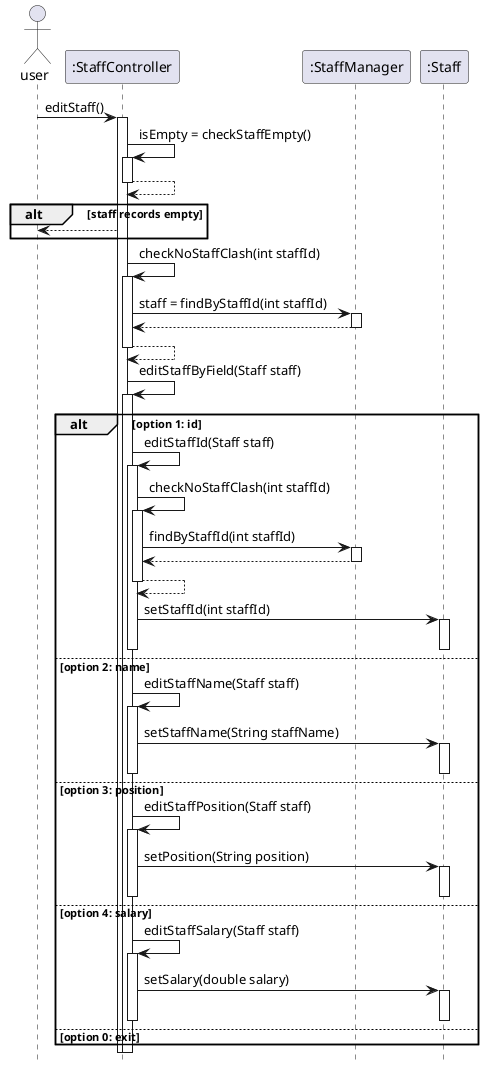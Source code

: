 @startuml
'https://plantuml.com/sequence-diagram

hide footbox

actor user
participant ":StaffController" as staffcontroller
participant ":StaffManager" as staffmanager
participant ":Staff" as staff


user -> staffcontroller: editStaff()
activate staffcontroller

staffcontroller -> staffcontroller: isEmpty = checkStaffEmpty()
activate staffcontroller
staffcontroller --> staffcontroller
deactivate staffcontroller

alt staff records empty
staffcontroller --> user
end

staffcontroller -> staffcontroller: checkNoStaffClash(int staffId)
activate staffcontroller
staffcontroller -> staffmanager: staff = findByStaffId(int staffId)
activate staffmanager
staffmanager --> staffcontroller
deactivate staffmanager
staffcontroller --> staffcontroller
deactivate staffcontroller

staffcontroller -> staffcontroller: editStaffByField(Staff staff)
activate staffcontroller


alt option 1: id
staffcontroller -> staffcontroller: editStaffId(Staff staff)
activate staffcontroller
staffcontroller -> staffcontroller: checkNoStaffClash(int staffId)
activate staffcontroller
staffcontroller -> staffmanager: findByStaffId(int staffId)
activate staffmanager
staffmanager --> staffcontroller
deactivate staffmanager
staffcontroller --> staffcontroller
deactivate staffcontroller
staffcontroller -> staff: setStaffId(int staffId)
activate staff
deactivate staff
deactivate staffcontroller

else option 2: name
staffcontroller -> staffcontroller: editStaffName(Staff staff)
activate staffcontroller
staffcontroller -> staff: setStaffName(String staffName)
activate staff
deactivate staff
deactivate staffcontroller

else option 3: position
staffcontroller -> staffcontroller: editStaffPosition(Staff staff)
activate staffcontroller
staffcontroller -> staff: setPosition(String position)
activate staff
deactivate staff
deactivate staffcontroller

else option 4: salary
staffcontroller -> staffcontroller: editStaffSalary(Staff staff)
activate staffcontroller
staffcontroller -> staff: setSalary(double salary)
activate staff
deactivate staff
deactivate staffcontroller

else option 0: exit

end
@enduml